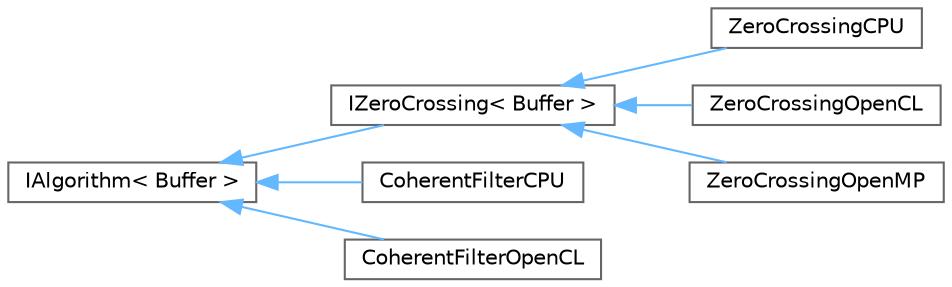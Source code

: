 digraph "Graphical Class Hierarchy"
{
 // LATEX_PDF_SIZE
  bgcolor="transparent";
  edge [fontname=Helvetica,fontsize=10,labelfontname=Helvetica,labelfontsize=10];
  node [fontname=Helvetica,fontsize=10,shape=box,height=0.2,width=0.4];
  rankdir="LR";
  Node0 [id="Node000000",label="IAlgorithm\< Buffer \>",height=0.2,width=0.4,color="grey40", fillcolor="white", style="filled",URL="$classIAlgorithm.html",tooltip=" "];
  Node0 -> Node1 [id="edge1_Node000000_Node000001",dir="back",color="steelblue1",style="solid",tooltip=" "];
  Node1 [id="Node000001",label="IZeroCrossing\< Buffer \>",height=0.2,width=0.4,color="grey40", fillcolor="white", style="filled",URL="$classIZeroCrossing.html",tooltip=" "];
  Node1 -> Node2 [id="edge2_Node000001_Node000002",dir="back",color="steelblue1",style="solid",tooltip=" "];
  Node2 [id="Node000002",label="ZeroCrossingCPU",height=0.2,width=0.4,color="grey40", fillcolor="white", style="filled",URL="$classZeroCrossingCPU.html",tooltip=" "];
  Node1 -> Node3 [id="edge3_Node000001_Node000003",dir="back",color="steelblue1",style="solid",tooltip=" "];
  Node3 [id="Node000003",label="ZeroCrossingOpenCL",height=0.2,width=0.4,color="grey40", fillcolor="white", style="filled",URL="$classZeroCrossingOpenCL.html",tooltip=" "];
  Node1 -> Node4 [id="edge4_Node000001_Node000004",dir="back",color="steelblue1",style="solid",tooltip=" "];
  Node4 [id="Node000004",label="ZeroCrossingOpenMP",height=0.2,width=0.4,color="grey40", fillcolor="white", style="filled",URL="$classZeroCrossingOpenMP.html",tooltip=" "];
  Node0 -> Node5 [id="edge5_Node000000_Node000005",dir="back",color="steelblue1",style="solid",tooltip=" "];
  Node5 [id="Node000005",label="CoherentFilterCPU",height=0.2,width=0.4,color="grey40", fillcolor="white", style="filled",URL="$classCoherentFilterCPU.html",tooltip=" "];
  Node0 -> Node6 [id="edge6_Node000000_Node000006",dir="back",color="steelblue1",style="solid",tooltip=" "];
  Node6 [id="Node000006",label="CoherentFilterOpenCL",height=0.2,width=0.4,color="grey40", fillcolor="white", style="filled",URL="$classCoherentFilterOpenCL.html",tooltip=" "];
}

